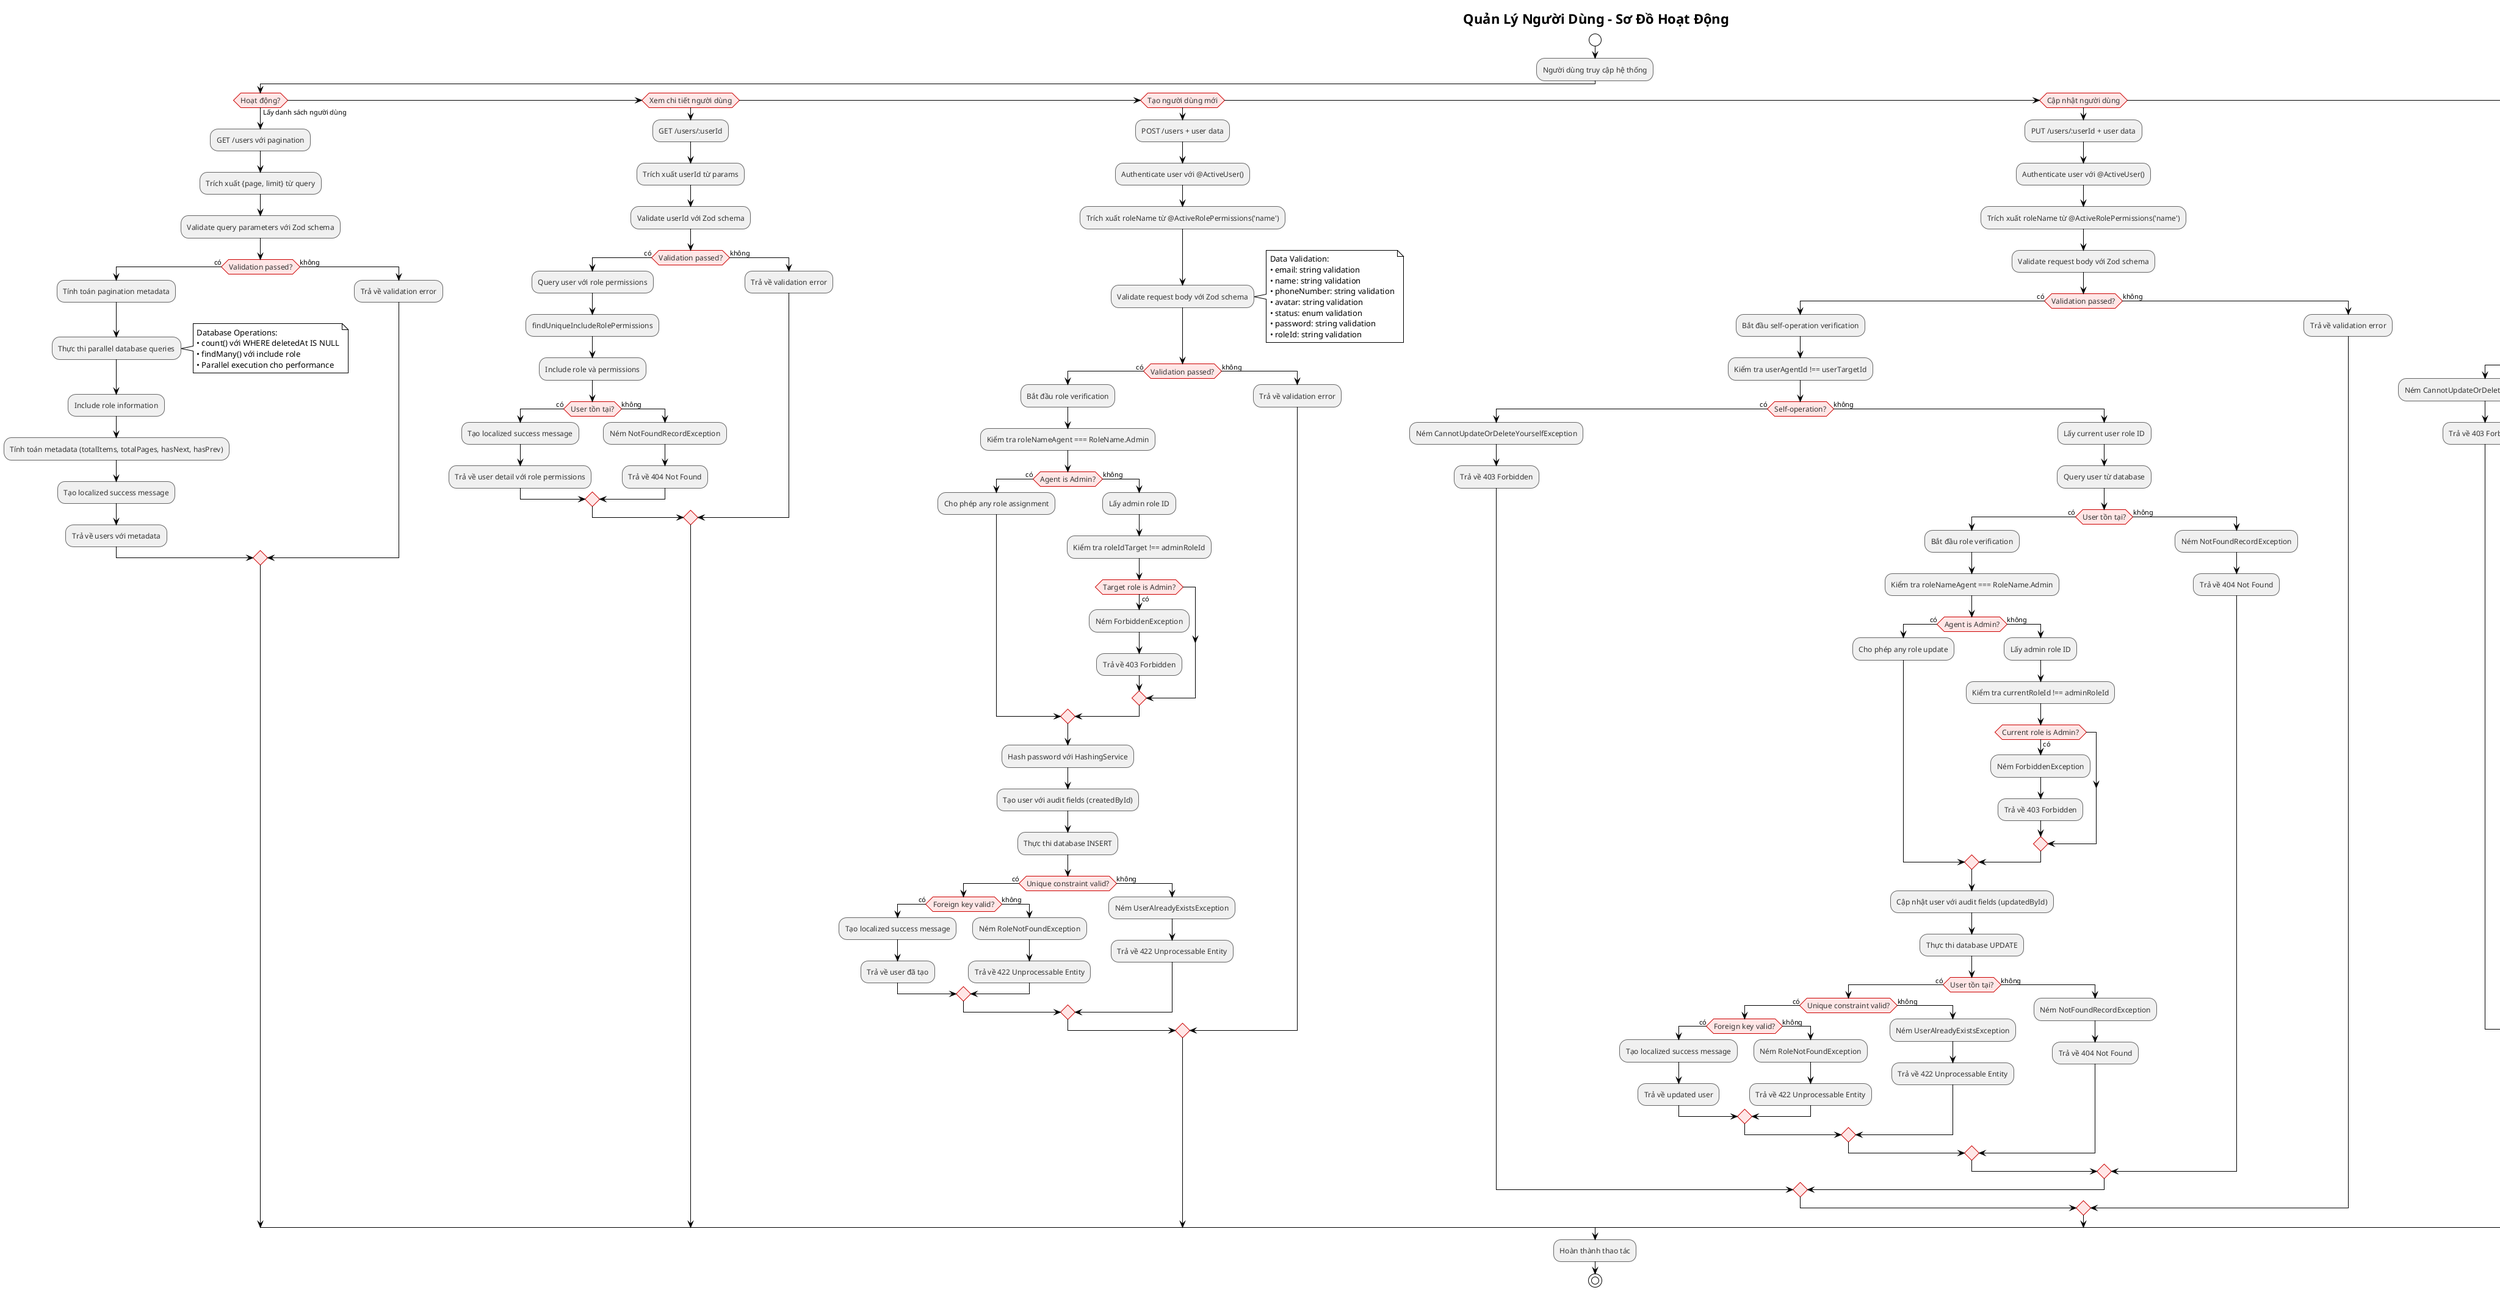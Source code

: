 @startuml User Management Activity Diagram
!theme plain
skinparam backgroundColor #FFFFFF
skinparam activityFontSize 12
skinparam activityFontColor #333333
skinparam activityBorderColor #666666
skinparam activityBackgroundColor #F0F0F0
skinparam activityDiamondBackgroundColor #FFE6E6
skinparam activityDiamondBorderColor #CC0000

title Quản Lý Người Dùng - Sơ Đồ Hoạt Động

start

:Người dùng truy cập hệ thống;

if (Hoạt động?) then (Lấy danh sách người dùng)
  :GET /users với pagination;
  :Trích xuất {page, limit} từ query;
  :Validate query parameters với Zod schema;
  if (Validation passed?) then (có)
    :Tính toán pagination metadata;
    :Thực thi parallel database queries;
    note right
      Database Operations:
      • count() với WHERE deletedAt IS NULL
      • findMany() với include role
      • Parallel execution cho performance
      end note
    :Include role information;
    :Tính toán metadata (totalItems, totalPages, hasNext, hasPrev);
    :Tạo localized success message;
    :Trả về users với metadata;
  else (không)
    :Trả về validation error;
  endif

elseif (Xem chi tiết người dùng)
  :GET /users/:userId;
  :Trích xuất userId từ params;
  :Validate userId với Zod schema;
  if (Validation passed?) then (có)
    :Query user với role permissions;
    :findUniqueIncludeRolePermissions;
    :Include role và permissions;
    if (User tồn tại?) then (có)
      :Tạo localized success message;
      :Trả về user detail với role permissions;
    else (không)
      :Ném NotFoundRecordException;
      :Trả về 404 Not Found;
    endif
  else (không)
    :Trả về validation error;
  endif

elseif (Tạo người dùng mới)
  :POST /users + user data;
  :Authenticate user với @ActiveUser();
  :Trích xuất roleName từ @ActiveRolePermissions('name');
  :Validate request body với Zod schema;
  note right
    Data Validation:
    • email: string validation
    • name: string validation
    • phoneNumber: string validation
    • avatar: string validation
    • status: enum validation
    • password: string validation
    • roleId: string validation
    end note
  if (Validation passed?) then (có)
    :Bắt đầu role verification;
    :Kiểm tra roleNameAgent === RoleName.Admin;
    if (Agent is Admin?) then (có)
      :Cho phép any role assignment;
    else (không)
      :Lấy admin role ID;
      :Kiểm tra roleIdTarget !== adminRoleId;
      if (Target role is Admin?) then (có)
        :Ném ForbiddenException;
        :Trả về 403 Forbidden;
      endif
    endif
    :Hash password với HashingService;
    :Tạo user với audit fields (createdById);
    :Thực thi database INSERT;
    if (Unique constraint valid?) then (có)
      if (Foreign key valid?) then (có)
        :Tạo localized success message;
        :Trả về user đã tạo;
      else (không)
        :Ném RoleNotFoundException;
        :Trả về 422 Unprocessable Entity;
      endif
    else (không)
      :Ném UserAlreadyExistsException;
      :Trả về 422 Unprocessable Entity;
    endif
  else (không)
    :Trả về validation error;
  endif

elseif (Cập nhật người dùng)
  :PUT /users/:userId + user data;
  :Authenticate user với @ActiveUser();
  :Trích xuất roleName từ @ActiveRolePermissions('name');
  :Validate request body với Zod schema;
  if (Validation passed?) then (có)
    :Bắt đầu self-operation verification;
    :Kiểm tra userAgentId !== userTargetId;
    if (Self-operation?) then (có)
      :Ném CannotUpdateOrDeleteYourselfException;
      :Trả về 403 Forbidden;
    else (không)
      :Lấy current user role ID;
      :Query user từ database;
      if (User tồn tại?) then (có)
        :Bắt đầu role verification;
        :Kiểm tra roleNameAgent === RoleName.Admin;
        if (Agent is Admin?) then (có)
          :Cho phép any role update;
        else (không)
          :Lấy admin role ID;
          :Kiểm tra currentRoleId !== adminRoleId;
          if (Current role is Admin?) then (có)
            :Ném ForbiddenException;
            :Trả về 403 Forbidden;
          endif
        endif
        :Cập nhật user với audit fields (updatedById);
        :Thực thi database UPDATE;
        if (User tồn tại?) then (có)
          if (Unique constraint valid?) then (có)
            if (Foreign key valid?) then (có)
              :Tạo localized success message;
              :Trả về updated user;
            else (không)
              :Ném RoleNotFoundException;
              :Trả về 422 Unprocessable Entity;
            endif
          else (không)
            :Ném UserAlreadyExistsException;
            :Trả về 422 Unprocessable Entity;
          endif
        else (không)
          :Ném NotFoundRecordException;
          :Trả về 404 Not Found;
        endif
      else (không)
        :Ném NotFoundRecordException;
        :Trả về 404 Not Found;
      endif
    endif
  else (không)
    :Trả về validation error;
  endif

elseif (Xóa người dùng)
  :DELETE /users/:userId;
  :Authenticate user với @ActiveUser();
  :Trích xuất roleName từ @ActiveRolePermissions('name');
  if (Validation passed?) then (có)
    :Bắt đầu self-operation verification;
    :Kiểm tra userAgentId !== userTargetId;
    if (Self-operation?) then (có)
      :Ném CannotUpdateOrDeleteYourselfException;
      :Trả về 403 Forbidden;
    else (không)
      :Lấy current user role ID;
      :Query user từ database;
      if (User tồn tại?) then (có)
        :Bắt đầu role verification;
        :Kiểm tra roleNameAgent === RoleName.Admin;
        if (Agent is Admin?) then (có)
          :Cho phép any user deletion;
        else (không)
          :Lấy admin role ID;
          :Kiểm tra currentRoleId !== adminRoleId;
          if (Current role is Admin?) then (có)
            :Ném ForbiddenException;
            :Trả về 403 Forbidden;
          endif
        endif
        :Thực thi soft delete operation;
        :Cập nhật user với deletedAt và deletedById;
        :Tạo localized success message;
        :Trả về success response;
      else (không)
        :Ném NotFoundRecordException;
        :Trả về 404 Not Found;
      endif
    endif
  else (không)
    :Trả về validation error;
  endif

else (Invalid operation)
  :Trả về 400 Bad Request;
endif

:Hoàn thành thao tác;

stop

@enduml
